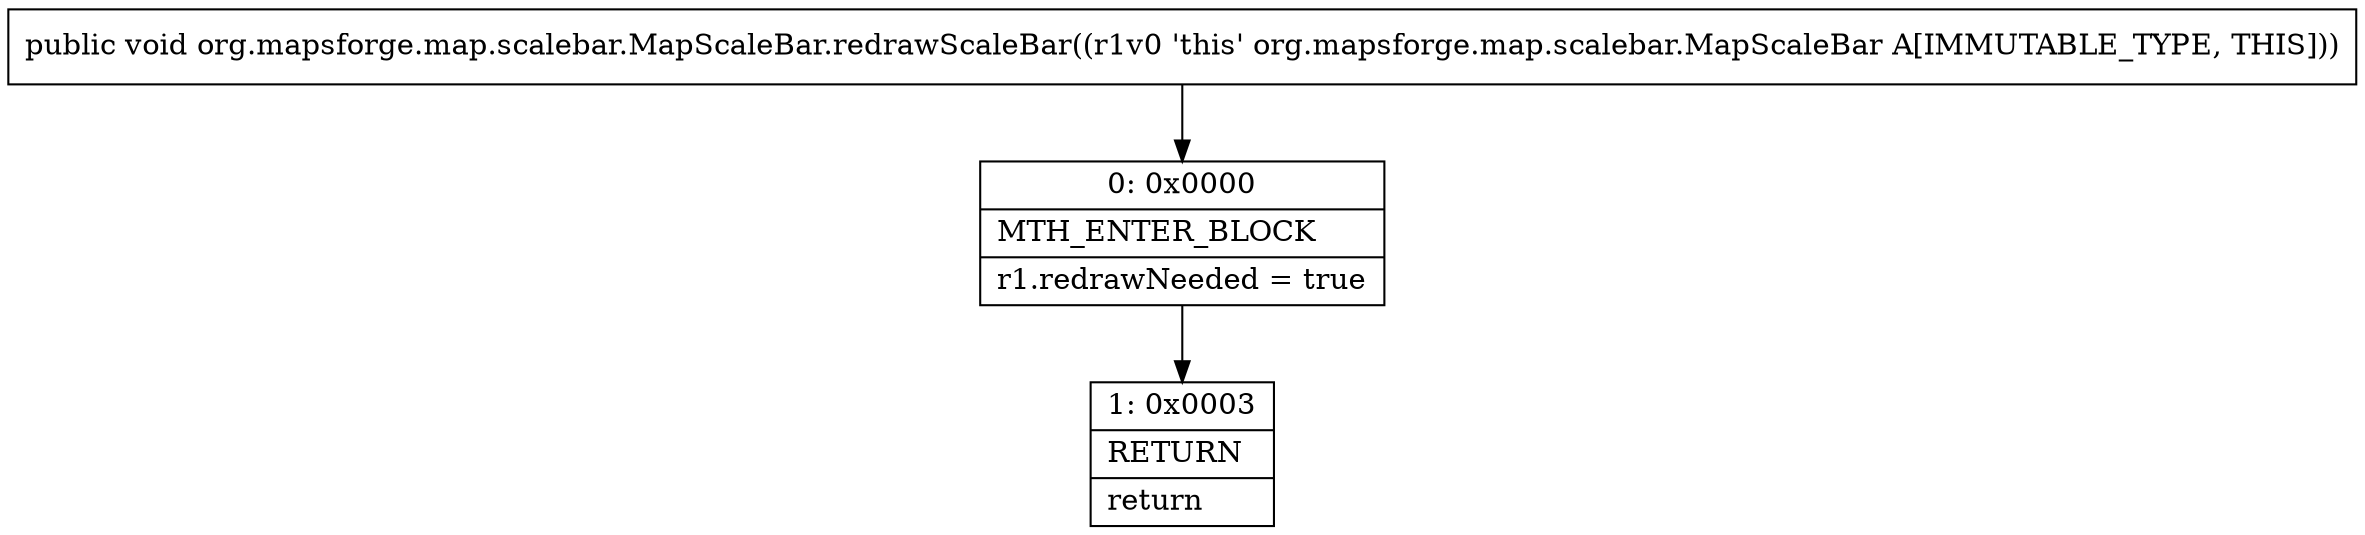 digraph "CFG fororg.mapsforge.map.scalebar.MapScaleBar.redrawScaleBar()V" {
Node_0 [shape=record,label="{0\:\ 0x0000|MTH_ENTER_BLOCK\l|r1.redrawNeeded = true\l}"];
Node_1 [shape=record,label="{1\:\ 0x0003|RETURN\l|return\l}"];
MethodNode[shape=record,label="{public void org.mapsforge.map.scalebar.MapScaleBar.redrawScaleBar((r1v0 'this' org.mapsforge.map.scalebar.MapScaleBar A[IMMUTABLE_TYPE, THIS])) }"];
MethodNode -> Node_0;
Node_0 -> Node_1;
}

